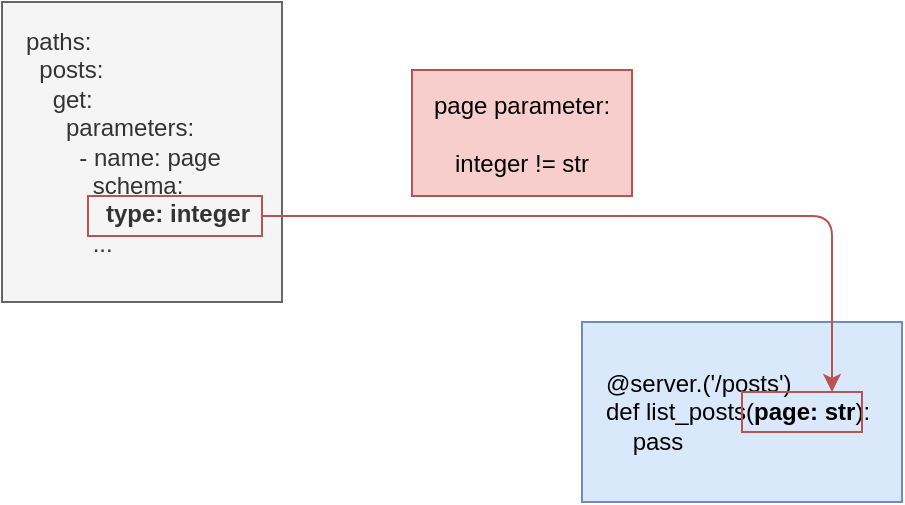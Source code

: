 <mxfile version="21.1.2" type="github" pages="4">
  <diagram name="drift" id="WxVn4FK3oKeByT_McGPp">
    <mxGraphModel dx="956" dy="531" grid="1" gridSize="10" guides="1" tooltips="1" connect="1" arrows="1" fold="1" page="1" pageScale="1" pageWidth="850" pageHeight="1100" math="0" shadow="0">
      <root>
        <mxCell id="0" />
        <mxCell id="1" parent="0" />
        <mxCell id="cQ4X8xgBCTPwybj78X8C-2" value="" style="rounded=0;whiteSpace=wrap;html=1;fillColor=#dae8fc;strokeColor=#6c8ebf;" vertex="1" parent="1">
          <mxGeometry x="400" y="210" width="160" height="90" as="geometry" />
        </mxCell>
        <mxCell id="cQ4X8xgBCTPwybj78X8C-3" value="" style="rounded=0;whiteSpace=wrap;html=1;fillColor=#f5f5f5;fontColor=#333333;strokeColor=#666666;" vertex="1" parent="1">
          <mxGeometry x="110" y="50" width="140" height="150" as="geometry" />
        </mxCell>
        <mxCell id="cQ4X8xgBCTPwybj78X8C-4" value="@server.(&#39;/posts&#39;)&lt;br&gt;def list_posts(&lt;b&gt;page: str&lt;/b&gt;):&lt;br&gt;&amp;nbsp; &amp;nbsp; pass" style="rounded=0;whiteSpace=wrap;html=1;align=left;strokeColor=none;fillColor=#dae8fc;" vertex="1" parent="1">
          <mxGeometry x="410" y="220" width="140" height="70" as="geometry" />
        </mxCell>
        <mxCell id="cQ4X8xgBCTPwybj78X8C-5" value="paths:&lt;br&gt;&amp;nbsp; posts:&lt;br&gt;&amp;nbsp; &amp;nbsp; get:&lt;br&gt;&amp;nbsp; &amp;nbsp; &amp;nbsp; parameters:&lt;br&gt;&amp;nbsp; &amp;nbsp; &amp;nbsp; &amp;nbsp; - name: page&lt;br&gt;&amp;nbsp; &amp;nbsp; &amp;nbsp; &amp;nbsp; &amp;nbsp; schema:&lt;br&gt;&lt;b&gt;&amp;nbsp; &amp;nbsp; &amp;nbsp; &amp;nbsp; &amp;nbsp; &amp;nbsp; type: integer&lt;/b&gt;&lt;br&gt;&amp;nbsp; &amp;nbsp; &amp;nbsp; &amp;nbsp; &amp;nbsp; ..." style="rounded=0;whiteSpace=wrap;html=1;align=left;strokeColor=none;fillColor=#f5f5f5;fontColor=#333333;" vertex="1" parent="1">
          <mxGeometry x="120" y="60" width="120" height="120" as="geometry" />
        </mxCell>
        <mxCell id="cQ4X8xgBCTPwybj78X8C-8" style="edgeStyle=orthogonalEdgeStyle;rounded=1;orthogonalLoop=1;jettySize=auto;html=1;entryX=0.75;entryY=0;entryDx=0;entryDy=0;fillColor=#f8cecc;strokeColor=#b85450;" edge="1" parent="1" source="cQ4X8xgBCTPwybj78X8C-6" target="cQ4X8xgBCTPwybj78X8C-7">
          <mxGeometry relative="1" as="geometry" />
        </mxCell>
        <mxCell id="cQ4X8xgBCTPwybj78X8C-6" value="" style="rounded=0;whiteSpace=wrap;html=1;fillColor=none;strokeColor=#b85450;" vertex="1" parent="1">
          <mxGeometry x="153" y="147" width="87" height="20" as="geometry" />
        </mxCell>
        <mxCell id="cQ4X8xgBCTPwybj78X8C-7" value="" style="rounded=0;whiteSpace=wrap;html=1;fillColor=none;strokeColor=#b85450;" vertex="1" parent="1">
          <mxGeometry x="480" y="245" width="60" height="20" as="geometry" />
        </mxCell>
        <mxCell id="cQ4X8xgBCTPwybj78X8C-9" value="page parameter:&lt;br&gt;&lt;br&gt;integer != str" style="rounded=0;whiteSpace=wrap;html=1;fillColor=#f8cecc;strokeColor=#b85450;" vertex="1" parent="1">
          <mxGeometry x="315" y="84" width="110" height="63" as="geometry" />
        </mxCell>
      </root>
    </mxGraphModel>
  </diagram>
  <diagram id="HzsRAFgW7_tjbL27gF43" name="manual code review">
    <mxGraphModel dx="1147" dy="637" grid="1" gridSize="10" guides="1" tooltips="1" connect="1" arrows="1" fold="1" page="1" pageScale="1" pageWidth="850" pageHeight="1100" math="0" shadow="0">
      <root>
        <mxCell id="0" />
        <mxCell id="1" parent="0" />
        <mxCell id="HJGuOb-ne-BgyET0MUCP-9" value="" style="rounded=0;whiteSpace=wrap;html=1;fillColor=#e1d5e7;strokeColor=#9673a6;" vertex="1" parent="1">
          <mxGeometry x="410" y="130" width="210" height="140" as="geometry" />
        </mxCell>
        <mxCell id="HJGuOb-ne-BgyET0MUCP-1" value="" style="shape=actor;whiteSpace=wrap;html=1;fillColor=#f5f5f5;fontColor=#333333;strokeColor=#666666;" vertex="1" parent="1">
          <mxGeometry x="150" y="210" width="30" height="40" as="geometry" />
        </mxCell>
        <mxCell id="HJGuOb-ne-BgyET0MUCP-2" value="" style="sketch=0;aspect=fixed;pointerEvents=1;shadow=0;dashed=0;html=1;strokeColor=none;labelPosition=center;verticalLabelPosition=bottom;verticalAlign=top;align=center;fillColor=#00188D;shape=mxgraph.azure.laptop" vertex="1" parent="1">
          <mxGeometry x="200" y="200" width="50" height="30" as="geometry" />
        </mxCell>
        <mxCell id="HJGuOb-ne-BgyET0MUCP-4" value="" style="shape=image;html=1;verticalAlign=top;verticalLabelPosition=bottom;labelBackgroundColor=#ffffff;imageAspect=0;aspect=fixed;image=https://cdn4.iconfinder.com/data/icons/ionicons/512/icon-social-github-128.png" vertex="1" parent="1">
          <mxGeometry x="415" y="140" width="20" height="20" as="geometry" />
        </mxCell>
        <mxCell id="HJGuOb-ne-BgyET0MUCP-5" value="" style="shape=image;html=1;verticalAlign=top;verticalLabelPosition=bottom;labelBackgroundColor=#ffffff;imageAspect=0;aspect=fixed;image=https://cdn0.iconfinder.com/data/icons/phosphor-bold-vol-3-1/256/git-pull-request-duotone-128.png" vertex="1" parent="1">
          <mxGeometry x="310" y="190" width="40" height="40" as="geometry" />
        </mxCell>
        <mxCell id="HJGuOb-ne-BgyET0MUCP-6" value="" style="sketch=0;aspect=fixed;pointerEvents=1;shadow=0;dashed=0;html=1;strokeColor=none;labelPosition=center;verticalLabelPosition=bottom;verticalAlign=top;align=center;fillColor=#00188D;shape=mxgraph.mscae.enterprise.code_file" vertex="1" parent="1">
          <mxGeometry x="435" y="175" width="49" height="50" as="geometry" />
        </mxCell>
        <mxCell id="HJGuOb-ne-BgyET0MUCP-8" value="" style="shape=image;html=1;verticalAlign=top;verticalLabelPosition=bottom;labelBackgroundColor=#ffffff;imageAspect=0;aspect=fixed;image=https://cdn1.iconfinder.com/data/icons/bootstrap-vol-3/16/filetype-yml-128.png" vertex="1" parent="1">
          <mxGeometry x="540" y="172.5" width="55" height="55" as="geometry" />
        </mxCell>
        <mxCell id="HJGuOb-ne-BgyET0MUCP-13" style="edgeStyle=orthogonalEdgeStyle;rounded=0;orthogonalLoop=1;jettySize=auto;html=1;entryX=0.5;entryY=1;entryDx=0;entryDy=0;" edge="1" parent="1" source="HJGuOb-ne-BgyET0MUCP-10" target="HJGuOb-ne-BgyET0MUCP-9">
          <mxGeometry relative="1" as="geometry" />
        </mxCell>
        <mxCell id="HJGuOb-ne-BgyET0MUCP-10" value="" style="shape=actor;whiteSpace=wrap;html=1;fillColor=#f5f5f5;fontColor=#333333;strokeColor=#666666;" vertex="1" parent="1">
          <mxGeometry x="700" y="290" width="30" height="40" as="geometry" />
        </mxCell>
        <mxCell id="HJGuOb-ne-BgyET0MUCP-11" value="" style="shape=flexArrow;endArrow=classic;html=1;rounded=0;fillColor=#ffe6cc;strokeColor=#d79b00;" edge="1" parent="1">
          <mxGeometry width="50" height="50" relative="1" as="geometry">
            <mxPoint x="270" y="214.6" as="sourcePoint" />
            <mxPoint x="300" y="214.6" as="targetPoint" />
          </mxGeometry>
        </mxCell>
        <mxCell id="HJGuOb-ne-BgyET0MUCP-12" value="" style="shape=flexArrow;endArrow=classic;html=1;rounded=0;fillColor=#ffe6cc;strokeColor=#d79b00;" edge="1" parent="1">
          <mxGeometry width="50" height="50" relative="1" as="geometry">
            <mxPoint x="363" y="214.6" as="sourcePoint" />
            <mxPoint x="393" y="214.6" as="targetPoint" />
          </mxGeometry>
        </mxCell>
        <mxCell id="HJGuOb-ne-BgyET0MUCP-16" value="Reviewer checks the new changes comply with the API specification" style="text;html=1;strokeColor=none;fillColor=none;align=center;verticalAlign=middle;whiteSpace=wrap;rounded=0;" vertex="1" parent="1">
          <mxGeometry x="612.5" y="340" width="205" height="30" as="geometry" />
        </mxCell>
        <mxCell id="KjNA7RZ3dok5IDdQDr15-1" value="" style="shape=flexArrow;endArrow=classic;startArrow=classic;html=1;rounded=0;width=5.333;endSize=3;endWidth=10.222;startWidth=10.222;startSize=3.667;" edge="1" parent="1">
          <mxGeometry width="100" height="100" relative="1" as="geometry">
            <mxPoint x="490" y="199.6" as="sourcePoint" />
            <mxPoint x="540" y="199.6" as="targetPoint" />
          </mxGeometry>
        </mxCell>
        <mxCell id="oCuQPnSSLkRFOLWiaQ-Y-1" value="Developer makes changes to the API and raises a pull request" style="text;html=1;strokeColor=none;fillColor=none;align=center;verticalAlign=middle;whiteSpace=wrap;rounded=0;" vertex="1" parent="1">
          <mxGeometry x="97.5" y="252" width="135" height="48" as="geometry" />
        </mxCell>
      </root>
    </mxGraphModel>
  </diagram>
  <diagram id="0hwEqMquyXrHtvXieHdE" name="manual qa">
    <mxGraphModel dx="1147" dy="637" grid="1" gridSize="10" guides="1" tooltips="1" connect="1" arrows="1" fold="1" page="1" pageScale="1" pageWidth="850" pageHeight="1100" math="0" shadow="0">
      <root>
        <mxCell id="0" />
        <mxCell id="1" parent="0" />
        <mxCell id="svqhWWxXV18wwjNMfHiU-9" style="edgeStyle=orthogonalEdgeStyle;rounded=0;orthogonalLoop=1;jettySize=auto;html=1;entryX=0.5;entryY=0;entryDx=0;entryDy=0;" edge="1" parent="1" source="svqhWWxXV18wwjNMfHiU-4" target="svqhWWxXV18wwjNMfHiU-1">
          <mxGeometry relative="1" as="geometry" />
        </mxCell>
        <mxCell id="svqhWWxXV18wwjNMfHiU-4" value="" style="rounded=0;whiteSpace=wrap;html=1;fillColor=#e1d5e7;strokeColor=#9673a6;" vertex="1" parent="1">
          <mxGeometry x="250" y="140" width="140" height="110" as="geometry" />
        </mxCell>
        <mxCell id="svqhWWxXV18wwjNMfHiU-1" value="Staging environment" style="image;aspect=fixed;perimeter=ellipsePerimeter;html=1;align=center;shadow=0;dashed=0;spacingTop=3;image=img/lib/active_directory/generic_server.svg;" vertex="1" parent="1">
          <mxGeometry x="450" y="300" width="28.0" height="50" as="geometry" />
        </mxCell>
        <mxCell id="svqhWWxXV18wwjNMfHiU-7" style="edgeStyle=orthogonalEdgeStyle;rounded=0;orthogonalLoop=1;jettySize=auto;html=1;entryX=0;entryY=0.5;entryDx=0;entryDy=0;" edge="1" parent="1" source="svqhWWxXV18wwjNMfHiU-2" target="svqhWWxXV18wwjNMfHiU-4">
          <mxGeometry relative="1" as="geometry" />
        </mxCell>
        <mxCell id="svqhWWxXV18wwjNMfHiU-2" value="" style="sketch=0;aspect=fixed;pointerEvents=1;shadow=0;dashed=0;html=1;strokeColor=none;labelPosition=center;verticalLabelPosition=bottom;verticalAlign=top;align=center;fillColor=#00188D;shape=mxgraph.azure.laptop" vertex="1" parent="1">
          <mxGeometry x="130" y="240" width="50" height="30" as="geometry" />
        </mxCell>
        <mxCell id="svqhWWxXV18wwjNMfHiU-3" value="" style="shape=image;html=1;verticalAlign=top;verticalLabelPosition=bottom;labelBackgroundColor=#ffffff;imageAspect=0;aspect=fixed;image=https://cdn4.iconfinder.com/data/icons/ionicons/512/icon-social-github-128.png" vertex="1" parent="1">
          <mxGeometry x="260" y="150" width="30" height="30" as="geometry" />
        </mxCell>
        <mxCell id="svqhWWxXV18wwjNMfHiU-6" value="" style="sketch=0;aspect=fixed;pointerEvents=1;shadow=0;dashed=0;html=1;strokeColor=none;labelPosition=center;verticalLabelPosition=bottom;verticalAlign=top;align=center;fillColor=#00188D;shape=mxgraph.mscae.enterprise.code_file" vertex="1" parent="1">
          <mxGeometry x="310" y="170" width="49" height="50" as="geometry" />
        </mxCell>
        <mxCell id="DJqCFbCPjnd2V0Nnkgsd-5" style="edgeStyle=orthogonalEdgeStyle;rounded=0;orthogonalLoop=1;jettySize=auto;html=1;entryX=1;entryY=0.5;entryDx=0;entryDy=0;" edge="1" parent="1" source="3AIyCQaHqtv-nq-kCl0s-1" target="svqhWWxXV18wwjNMfHiU-1">
          <mxGeometry relative="1" as="geometry" />
        </mxCell>
        <mxCell id="3AIyCQaHqtv-nq-kCl0s-1" value="" style="shape=actor;whiteSpace=wrap;html=1;fillColor=#f5f5f5;fontColor=#333333;strokeColor=#666666;" vertex="1" parent="1">
          <mxGeometry x="625" y="200" width="30" height="40" as="geometry" />
        </mxCell>
        <mxCell id="3AIyCQaHqtv-nq-kCl0s-2" value="" style="sketch=0;aspect=fixed;pointerEvents=1;shadow=0;dashed=0;html=1;strokeColor=none;labelPosition=center;verticalLabelPosition=bottom;verticalAlign=top;align=center;fillColor=#00188D;shape=mxgraph.azure.laptop" vertex="1" parent="1">
          <mxGeometry x="675" y="190" width="50" height="30" as="geometry" />
        </mxCell>
        <mxCell id="3AIyCQaHqtv-nq-kCl0s-3" value="QA tester verifies the new changes work" style="text;html=1;strokeColor=none;fillColor=none;align=center;verticalAlign=middle;whiteSpace=wrap;rounded=0;" vertex="1" parent="1">
          <mxGeometry x="580" y="250" width="120" height="30" as="geometry" />
        </mxCell>
        <mxCell id="DJqCFbCPjnd2V0Nnkgsd-1" value="" style="shape=image;html=1;verticalAlign=top;verticalLabelPosition=bottom;labelBackgroundColor=#ffffff;imageAspect=0;aspect=fixed;image=https://cdn1.iconfinder.com/data/icons/bootstrap-vol-3/16/filetype-yml-128.png" vertex="1" parent="1">
          <mxGeometry x="710" y="250" width="30" height="30" as="geometry" />
        </mxCell>
        <mxCell id="DJqCFbCPjnd2V0Nnkgsd-2" value="Developer makes changes to the API" style="text;html=1;strokeColor=none;fillColor=none;align=center;verticalAlign=middle;whiteSpace=wrap;rounded=0;" vertex="1" parent="1">
          <mxGeometry x="95" y="280" width="120" height="30" as="geometry" />
        </mxCell>
        <mxCell id="DJqCFbCPjnd2V0Nnkgsd-3" value="API changes are deployed to staging environment" style="text;html=1;strokeColor=none;fillColor=none;align=center;verticalAlign=middle;whiteSpace=wrap;rounded=0;" vertex="1" parent="1">
          <mxGeometry x="400" y="160" width="150" height="30" as="geometry" />
        </mxCell>
      </root>
    </mxGraphModel>
  </diagram>
  <diagram id="g88MoeQRoGqL9zDPxOdZ" name="fuzzy testing">
    <mxGraphModel dx="956" dy="531" grid="1" gridSize="10" guides="1" tooltips="1" connect="1" arrows="1" fold="1" page="1" pageScale="1" pageWidth="850" pageHeight="1100" math="0" shadow="0">
      <root>
        <mxCell id="0" />
        <mxCell id="1" parent="0" />
        <mxCell id="gQ21fvB_Q01tpDpYvfLB-1" value="" style="rounded=0;whiteSpace=wrap;html=1;fillColor=#e1d5e7;strokeColor=#9673a6;" vertex="1" parent="1">
          <mxGeometry x="410" y="130" width="210" height="210" as="geometry" />
        </mxCell>
        <mxCell id="gQ21fvB_Q01tpDpYvfLB-2" value="" style="shape=actor;whiteSpace=wrap;html=1;fillColor=#f5f5f5;fontColor=#333333;strokeColor=#666666;" vertex="1" parent="1">
          <mxGeometry x="150" y="210" width="30" height="40" as="geometry" />
        </mxCell>
        <mxCell id="gQ21fvB_Q01tpDpYvfLB-3" value="" style="sketch=0;aspect=fixed;pointerEvents=1;shadow=0;dashed=0;html=1;strokeColor=none;labelPosition=center;verticalLabelPosition=bottom;verticalAlign=top;align=center;fillColor=#00188D;shape=mxgraph.azure.laptop" vertex="1" parent="1">
          <mxGeometry x="200" y="200" width="50" height="30" as="geometry" />
        </mxCell>
        <mxCell id="gQ21fvB_Q01tpDpYvfLB-4" value="" style="shape=image;html=1;verticalAlign=top;verticalLabelPosition=bottom;labelBackgroundColor=#ffffff;imageAspect=0;aspect=fixed;image=https://cdn4.iconfinder.com/data/icons/ionicons/512/icon-social-github-128.png" vertex="1" parent="1">
          <mxGeometry x="415" y="140" width="20" height="20" as="geometry" />
        </mxCell>
        <mxCell id="gQ21fvB_Q01tpDpYvfLB-5" value="" style="shape=image;html=1;verticalAlign=top;verticalLabelPosition=bottom;labelBackgroundColor=#ffffff;imageAspect=0;aspect=fixed;image=https://cdn0.iconfinder.com/data/icons/phosphor-bold-vol-3-1/256/git-pull-request-duotone-128.png" vertex="1" parent="1">
          <mxGeometry x="310" y="190" width="40" height="40" as="geometry" />
        </mxCell>
        <mxCell id="gQ21fvB_Q01tpDpYvfLB-6" value="" style="sketch=0;aspect=fixed;pointerEvents=1;shadow=0;dashed=0;html=1;strokeColor=none;labelPosition=center;verticalLabelPosition=bottom;verticalAlign=top;align=center;fillColor=#00188D;shape=mxgraph.mscae.enterprise.code_file" vertex="1" parent="1">
          <mxGeometry x="435" y="175" width="49" height="50" as="geometry" />
        </mxCell>
        <mxCell id="gQ21fvB_Q01tpDpYvfLB-19" style="edgeStyle=orthogonalEdgeStyle;rounded=0;orthogonalLoop=1;jettySize=auto;html=1;entryX=1;entryY=0.75;entryDx=0;entryDy=0;" edge="1" parent="1" source="gQ21fvB_Q01tpDpYvfLB-7" target="gQ21fvB_Q01tpDpYvfLB-17">
          <mxGeometry relative="1" as="geometry" />
        </mxCell>
        <mxCell id="gQ21fvB_Q01tpDpYvfLB-7" value="" style="shape=image;html=1;verticalAlign=top;verticalLabelPosition=bottom;labelBackgroundColor=#ffffff;imageAspect=0;aspect=fixed;image=https://cdn1.iconfinder.com/data/icons/bootstrap-vol-3/16/filetype-yml-128.png" vertex="1" parent="1">
          <mxGeometry x="540" y="172.5" width="55" height="55" as="geometry" />
        </mxCell>
        <mxCell id="gQ21fvB_Q01tpDpYvfLB-10" value="" style="shape=flexArrow;endArrow=classic;html=1;rounded=0;fillColor=#ffe6cc;strokeColor=#d79b00;" edge="1" parent="1">
          <mxGeometry width="50" height="50" relative="1" as="geometry">
            <mxPoint x="270" y="214.6" as="sourcePoint" />
            <mxPoint x="300" y="214.6" as="targetPoint" />
          </mxGeometry>
        </mxCell>
        <mxCell id="gQ21fvB_Q01tpDpYvfLB-11" value="" style="shape=flexArrow;endArrow=classic;html=1;rounded=0;fillColor=#ffe6cc;strokeColor=#d79b00;" edge="1" parent="1">
          <mxGeometry width="50" height="50" relative="1" as="geometry">
            <mxPoint x="363" y="214.6" as="sourcePoint" />
            <mxPoint x="393" y="214.6" as="targetPoint" />
          </mxGeometry>
        </mxCell>
        <mxCell id="gQ21fvB_Q01tpDpYvfLB-12" value="Developer makes changes to the API and raises a pull request" style="text;html=1;strokeColor=none;fillColor=none;align=center;verticalAlign=middle;whiteSpace=wrap;rounded=0;" vertex="1" parent="1">
          <mxGeometry x="97.5" y="252" width="135" height="48" as="geometry" />
        </mxCell>
        <mxCell id="gQ21fvB_Q01tpDpYvfLB-14" value="" style="shape=flexArrow;endArrow=classic;startArrow=classic;html=1;rounded=0;width=5.333;endSize=3;endWidth=10.222;startWidth=10.222;startSize=3.667;" edge="1" parent="1">
          <mxGeometry width="100" height="100" relative="1" as="geometry">
            <mxPoint x="490" y="199.6" as="sourcePoint" />
            <mxPoint x="540" y="199.6" as="targetPoint" />
          </mxGeometry>
        </mxCell>
        <mxCell id="gQ21fvB_Q01tpDpYvfLB-18" style="edgeStyle=orthogonalEdgeStyle;rounded=0;orthogonalLoop=1;jettySize=auto;html=1;entryX=0.5;entryY=1;entryDx=0;entryDy=0;entryPerimeter=0;" edge="1" parent="1" source="gQ21fvB_Q01tpDpYvfLB-15" target="gQ21fvB_Q01tpDpYvfLB-6">
          <mxGeometry relative="1" as="geometry" />
        </mxCell>
        <mxCell id="gQ21fvB_Q01tpDpYvfLB-15" value="" style="rounded=0;whiteSpace=wrap;html=1;fillColor=#dae8fc;strokeColor=#6c8ebf;" vertex="1" parent="1">
          <mxGeometry x="455" y="267" width="120" height="60" as="geometry" />
        </mxCell>
        <mxCell id="gQ21fvB_Q01tpDpYvfLB-16" value="" style="shape=image;html=1;verticalAlign=top;verticalLabelPosition=bottom;labelBackgroundColor=#ffffff;imageAspect=0;aspect=fixed;image=https://cdn0.iconfinder.com/data/icons/faticons-2/30/wheel4-128.png" vertex="1" parent="1">
          <mxGeometry x="505" y="301" width="20" height="20" as="geometry" />
        </mxCell>
        <mxCell id="gQ21fvB_Q01tpDpYvfLB-17" value="Fuzzy tester" style="text;html=1;strokeColor=none;fillColor=none;align=center;verticalAlign=middle;whiteSpace=wrap;rounded=0;" vertex="1" parent="1">
          <mxGeometry x="458" y="267" width="115" height="30" as="geometry" />
        </mxCell>
      </root>
    </mxGraphModel>
  </diagram>
</mxfile>
